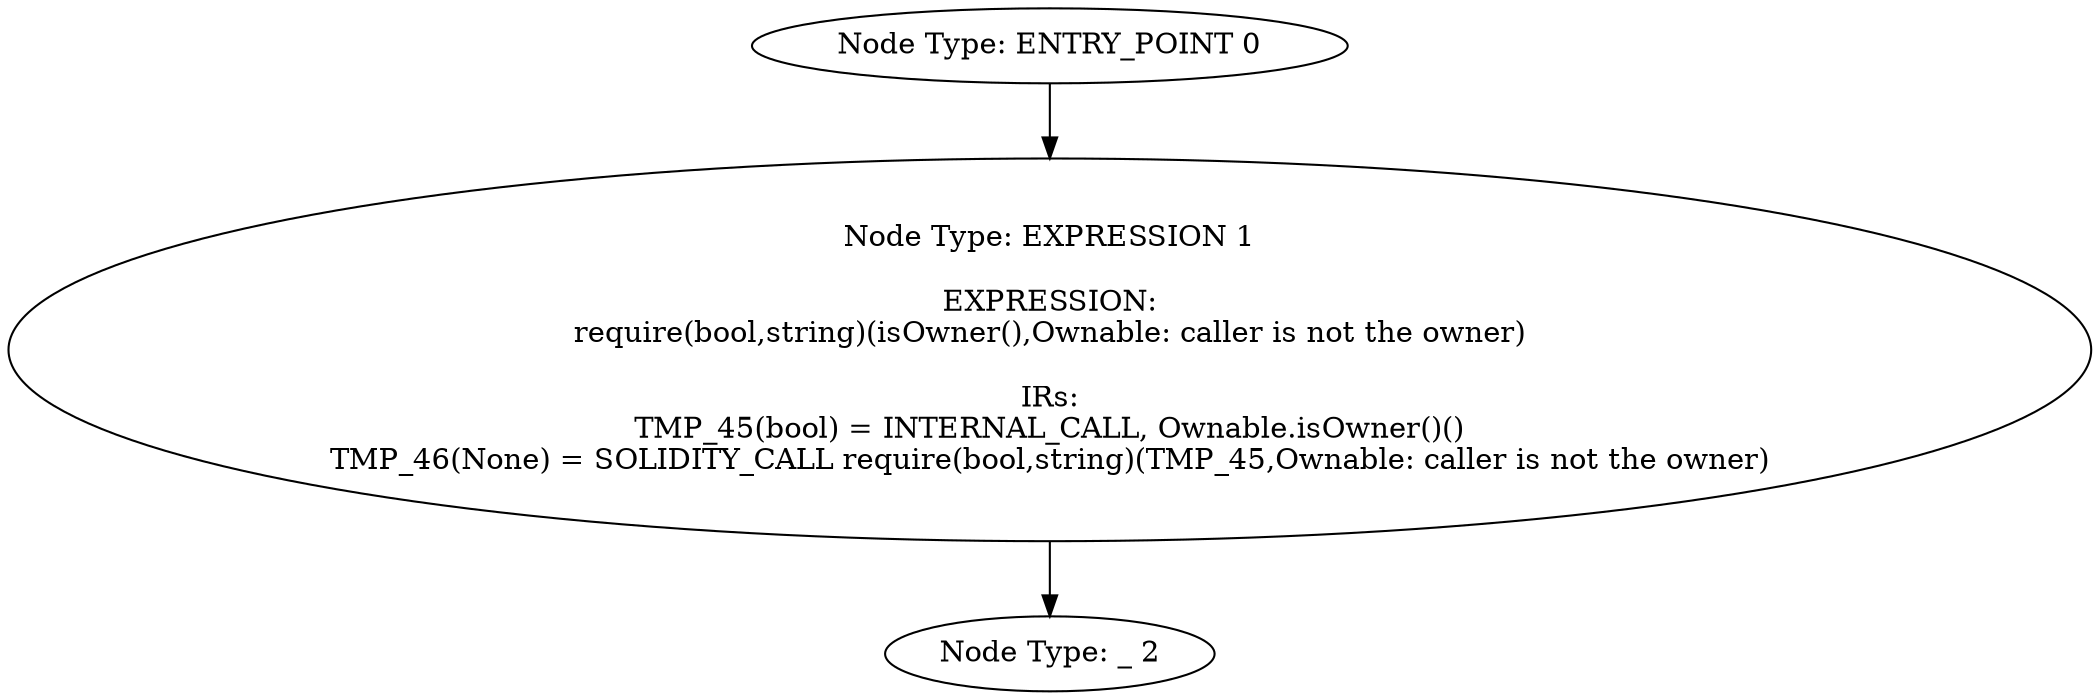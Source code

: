 digraph{
0[label="Node Type: ENTRY_POINT 0
"];
0->1;
1[label="Node Type: EXPRESSION 1

EXPRESSION:
require(bool,string)(isOwner(),Ownable: caller is not the owner)

IRs:
TMP_45(bool) = INTERNAL_CALL, Ownable.isOwner()()
TMP_46(None) = SOLIDITY_CALL require(bool,string)(TMP_45,Ownable: caller is not the owner)"];
1->2;
2[label="Node Type: _ 2
"];
}
